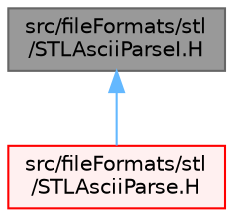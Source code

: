 digraph "src/fileFormats/stl/STLAsciiParseI.H"
{
 // LATEX_PDF_SIZE
  bgcolor="transparent";
  edge [fontname=Helvetica,fontsize=10,labelfontname=Helvetica,labelfontsize=10];
  node [fontname=Helvetica,fontsize=10,shape=box,height=0.2,width=0.4];
  Node1 [id="Node000001",label="src/fileFormats/stl\l/STLAsciiParseI.H",height=0.2,width=0.4,color="gray40", fillcolor="grey60", style="filled", fontcolor="black",tooltip=" "];
  Node1 -> Node2 [id="edge1_Node000001_Node000002",dir="back",color="steelblue1",style="solid",tooltip=" "];
  Node2 [id="Node000002",label="src/fileFormats/stl\l/STLAsciiParse.H",height=0.2,width=0.4,color="red", fillcolor="#FFF0F0", style="filled",URL="$STLAsciiParse_8H.html",tooltip=" "];
}
